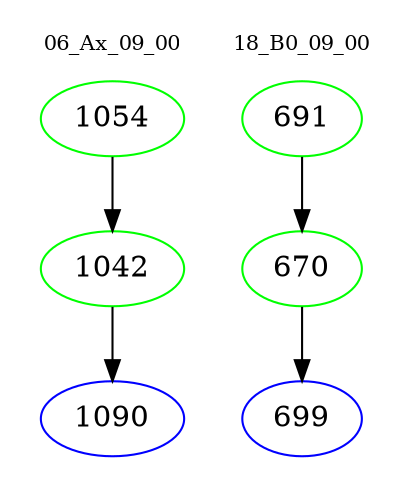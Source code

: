 digraph{
subgraph cluster_0 {
color = white
label = "06_Ax_09_00";
fontsize=10;
T0_1054 [label="1054", color="green"]
T0_1054 -> T0_1042 [color="black"]
T0_1042 [label="1042", color="green"]
T0_1042 -> T0_1090 [color="black"]
T0_1090 [label="1090", color="blue"]
}
subgraph cluster_1 {
color = white
label = "18_B0_09_00";
fontsize=10;
T1_691 [label="691", color="green"]
T1_691 -> T1_670 [color="black"]
T1_670 [label="670", color="green"]
T1_670 -> T1_699 [color="black"]
T1_699 [label="699", color="blue"]
}
}
